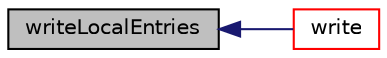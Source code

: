 digraph "writeLocalEntries"
{
  bgcolor="transparent";
  edge [fontname="Helvetica",fontsize="10",labelfontname="Helvetica",labelfontsize="10"];
  node [fontname="Helvetica",fontsize="10",shape=record];
  rankdir="LR";
  Node344 [label="writeLocalEntries",height=0.2,width=0.4,color="black", fillcolor="grey75", style="filled", fontcolor="black"];
  Node344 -> Node345 [dir="back",color="midnightblue",fontsize="10",style="solid",fontname="Helvetica"];
  Node345 [label="write",height=0.2,width=0.4,color="red",URL="$a32181.html#a293fdfec8bdfbd5c3913ab4c9f3454ff",tooltip="Write. "];
}
